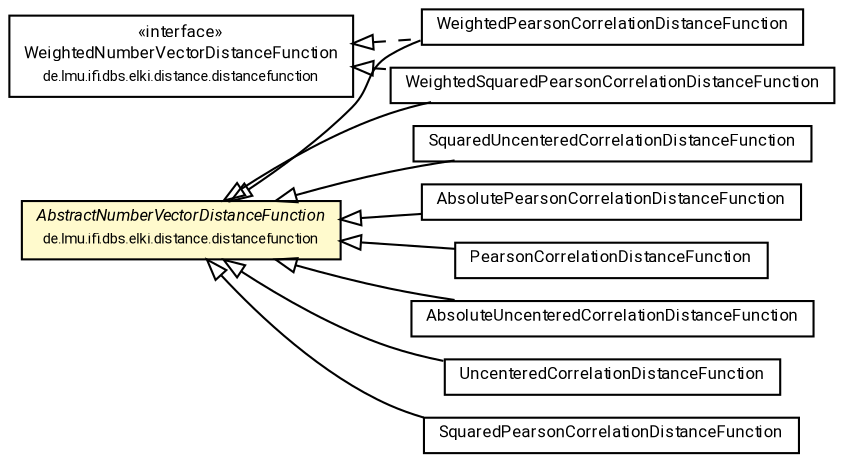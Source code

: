 #!/usr/local/bin/dot
#
# Class diagram 
# Generated by UMLGraph version R5_7_2-60-g0e99a6 (http://www.spinellis.gr/umlgraph/)
#

digraph G {
	graph [fontnames="svg"]
	edge [fontname="Roboto",fontsize=7,labelfontname="Roboto",labelfontsize=7,color="black"];
	node [fontname="Roboto",fontcolor="black",fontsize=8,shape=plaintext,margin=0,width=0,height=0];
	nodesep=0.15;
	ranksep=0.25;
	rankdir=LR;
	// de.lmu.ifi.dbs.elki.distance.distancefunction.correlation.SquaredUncenteredCorrelationDistanceFunction
	c420215 [label=<<table title="de.lmu.ifi.dbs.elki.distance.distancefunction.correlation.SquaredUncenteredCorrelationDistanceFunction" border="0" cellborder="1" cellspacing="0" cellpadding="2" href="SquaredUncenteredCorrelationDistanceFunction.html" target="_parent">
		<tr><td><table border="0" cellspacing="0" cellpadding="1">
		<tr><td align="center" balign="center"> <font face="Roboto">SquaredUncenteredCorrelationDistanceFunction</font> </td></tr>
		</table></td></tr>
		</table>>, URL="SquaredUncenteredCorrelationDistanceFunction.html"];
	// de.lmu.ifi.dbs.elki.distance.distancefunction.correlation.AbsolutePearsonCorrelationDistanceFunction
	c420217 [label=<<table title="de.lmu.ifi.dbs.elki.distance.distancefunction.correlation.AbsolutePearsonCorrelationDistanceFunction" border="0" cellborder="1" cellspacing="0" cellpadding="2" href="AbsolutePearsonCorrelationDistanceFunction.html" target="_parent">
		<tr><td><table border="0" cellspacing="0" cellpadding="1">
		<tr><td align="center" balign="center"> <font face="Roboto">AbsolutePearsonCorrelationDistanceFunction</font> </td></tr>
		</table></td></tr>
		</table>>, URL="AbsolutePearsonCorrelationDistanceFunction.html"];
	// de.lmu.ifi.dbs.elki.distance.distancefunction.correlation.WeightedPearsonCorrelationDistanceFunction
	c420219 [label=<<table title="de.lmu.ifi.dbs.elki.distance.distancefunction.correlation.WeightedPearsonCorrelationDistanceFunction" border="0" cellborder="1" cellspacing="0" cellpadding="2" href="WeightedPearsonCorrelationDistanceFunction.html" target="_parent">
		<tr><td><table border="0" cellspacing="0" cellpadding="1">
		<tr><td align="center" balign="center"> <font face="Roboto">WeightedPearsonCorrelationDistanceFunction</font> </td></tr>
		</table></td></tr>
		</table>>, URL="WeightedPearsonCorrelationDistanceFunction.html"];
	// de.lmu.ifi.dbs.elki.distance.distancefunction.correlation.PearsonCorrelationDistanceFunction
	c420221 [label=<<table title="de.lmu.ifi.dbs.elki.distance.distancefunction.correlation.PearsonCorrelationDistanceFunction" border="0" cellborder="1" cellspacing="0" cellpadding="2" href="PearsonCorrelationDistanceFunction.html" target="_parent">
		<tr><td><table border="0" cellspacing="0" cellpadding="1">
		<tr><td align="center" balign="center"> <font face="Roboto">PearsonCorrelationDistanceFunction</font> </td></tr>
		</table></td></tr>
		</table>>, URL="PearsonCorrelationDistanceFunction.html"];
	// de.lmu.ifi.dbs.elki.distance.distancefunction.correlation.AbsoluteUncenteredCorrelationDistanceFunction
	c420223 [label=<<table title="de.lmu.ifi.dbs.elki.distance.distancefunction.correlation.AbsoluteUncenteredCorrelationDistanceFunction" border="0" cellborder="1" cellspacing="0" cellpadding="2" href="AbsoluteUncenteredCorrelationDistanceFunction.html" target="_parent">
		<tr><td><table border="0" cellspacing="0" cellpadding="1">
		<tr><td align="center" balign="center"> <font face="Roboto">AbsoluteUncenteredCorrelationDistanceFunction</font> </td></tr>
		</table></td></tr>
		</table>>, URL="AbsoluteUncenteredCorrelationDistanceFunction.html"];
	// de.lmu.ifi.dbs.elki.distance.distancefunction.correlation.WeightedSquaredPearsonCorrelationDistanceFunction
	c420225 [label=<<table title="de.lmu.ifi.dbs.elki.distance.distancefunction.correlation.WeightedSquaredPearsonCorrelationDistanceFunction" border="0" cellborder="1" cellspacing="0" cellpadding="2" href="WeightedSquaredPearsonCorrelationDistanceFunction.html" target="_parent">
		<tr><td><table border="0" cellspacing="0" cellpadding="1">
		<tr><td align="center" balign="center"> <font face="Roboto">WeightedSquaredPearsonCorrelationDistanceFunction</font> </td></tr>
		</table></td></tr>
		</table>>, URL="WeightedSquaredPearsonCorrelationDistanceFunction.html"];
	// de.lmu.ifi.dbs.elki.distance.distancefunction.correlation.UncenteredCorrelationDistanceFunction
	c420227 [label=<<table title="de.lmu.ifi.dbs.elki.distance.distancefunction.correlation.UncenteredCorrelationDistanceFunction" border="0" cellborder="1" cellspacing="0" cellpadding="2" href="UncenteredCorrelationDistanceFunction.html" target="_parent">
		<tr><td><table border="0" cellspacing="0" cellpadding="1">
		<tr><td align="center" balign="center"> <font face="Roboto">UncenteredCorrelationDistanceFunction</font> </td></tr>
		</table></td></tr>
		</table>>, URL="UncenteredCorrelationDistanceFunction.html"];
	// de.lmu.ifi.dbs.elki.distance.distancefunction.correlation.SquaredPearsonCorrelationDistanceFunction
	c420229 [label=<<table title="de.lmu.ifi.dbs.elki.distance.distancefunction.correlation.SquaredPearsonCorrelationDistanceFunction" border="0" cellborder="1" cellspacing="0" cellpadding="2" href="SquaredPearsonCorrelationDistanceFunction.html" target="_parent">
		<tr><td><table border="0" cellspacing="0" cellpadding="1">
		<tr><td align="center" balign="center"> <font face="Roboto">SquaredPearsonCorrelationDistanceFunction</font> </td></tr>
		</table></td></tr>
		</table>>, URL="SquaredPearsonCorrelationDistanceFunction.html"];
	// de.lmu.ifi.dbs.elki.distance.distancefunction.WeightedNumberVectorDistanceFunction<V>
	c420233 [label=<<table title="de.lmu.ifi.dbs.elki.distance.distancefunction.WeightedNumberVectorDistanceFunction" border="0" cellborder="1" cellspacing="0" cellpadding="2" href="../WeightedNumberVectorDistanceFunction.html" target="_parent">
		<tr><td><table border="0" cellspacing="0" cellpadding="1">
		<tr><td align="center" balign="center"> &#171;interface&#187; </td></tr>
		<tr><td align="center" balign="center"> <font face="Roboto">WeightedNumberVectorDistanceFunction</font> </td></tr>
		<tr><td align="center" balign="center"> <font face="Roboto" point-size="7.0">de.lmu.ifi.dbs.elki.distance.distancefunction</font> </td></tr>
		</table></td></tr>
		</table>>, URL="../WeightedNumberVectorDistanceFunction.html"];
	// de.lmu.ifi.dbs.elki.distance.distancefunction.AbstractNumberVectorDistanceFunction
	c420309 [label=<<table title="de.lmu.ifi.dbs.elki.distance.distancefunction.AbstractNumberVectorDistanceFunction" border="0" cellborder="1" cellspacing="0" cellpadding="2" bgcolor="LemonChiffon" href="../AbstractNumberVectorDistanceFunction.html" target="_parent">
		<tr><td><table border="0" cellspacing="0" cellpadding="1">
		<tr><td align="center" balign="center"> <font face="Roboto"><i>AbstractNumberVectorDistanceFunction</i></font> </td></tr>
		<tr><td align="center" balign="center"> <font face="Roboto" point-size="7.0">de.lmu.ifi.dbs.elki.distance.distancefunction</font> </td></tr>
		</table></td></tr>
		</table>>, URL="../AbstractNumberVectorDistanceFunction.html"];
	// de.lmu.ifi.dbs.elki.distance.distancefunction.correlation.SquaredUncenteredCorrelationDistanceFunction extends de.lmu.ifi.dbs.elki.distance.distancefunction.AbstractNumberVectorDistanceFunction
	c420309 -> c420215 [arrowtail=empty,dir=back,weight=10];
	// de.lmu.ifi.dbs.elki.distance.distancefunction.correlation.AbsolutePearsonCorrelationDistanceFunction extends de.lmu.ifi.dbs.elki.distance.distancefunction.AbstractNumberVectorDistanceFunction
	c420309 -> c420217 [arrowtail=empty,dir=back,weight=10];
	// de.lmu.ifi.dbs.elki.distance.distancefunction.correlation.WeightedPearsonCorrelationDistanceFunction extends de.lmu.ifi.dbs.elki.distance.distancefunction.AbstractNumberVectorDistanceFunction
	c420309 -> c420219 [arrowtail=empty,dir=back,weight=10];
	// de.lmu.ifi.dbs.elki.distance.distancefunction.correlation.WeightedPearsonCorrelationDistanceFunction implements de.lmu.ifi.dbs.elki.distance.distancefunction.WeightedNumberVectorDistanceFunction<V>
	c420233 -> c420219 [arrowtail=empty,style=dashed,dir=back,weight=9];
	// de.lmu.ifi.dbs.elki.distance.distancefunction.correlation.PearsonCorrelationDistanceFunction extends de.lmu.ifi.dbs.elki.distance.distancefunction.AbstractNumberVectorDistanceFunction
	c420309 -> c420221 [arrowtail=empty,dir=back,weight=10];
	// de.lmu.ifi.dbs.elki.distance.distancefunction.correlation.AbsoluteUncenteredCorrelationDistanceFunction extends de.lmu.ifi.dbs.elki.distance.distancefunction.AbstractNumberVectorDistanceFunction
	c420309 -> c420223 [arrowtail=empty,dir=back,weight=10];
	// de.lmu.ifi.dbs.elki.distance.distancefunction.correlation.WeightedSquaredPearsonCorrelationDistanceFunction extends de.lmu.ifi.dbs.elki.distance.distancefunction.AbstractNumberVectorDistanceFunction
	c420309 -> c420225 [arrowtail=empty,dir=back,weight=10];
	// de.lmu.ifi.dbs.elki.distance.distancefunction.correlation.WeightedSquaredPearsonCorrelationDistanceFunction implements de.lmu.ifi.dbs.elki.distance.distancefunction.WeightedNumberVectorDistanceFunction<V>
	c420233 -> c420225 [arrowtail=empty,style=dashed,dir=back,weight=9];
	// de.lmu.ifi.dbs.elki.distance.distancefunction.correlation.UncenteredCorrelationDistanceFunction extends de.lmu.ifi.dbs.elki.distance.distancefunction.AbstractNumberVectorDistanceFunction
	c420309 -> c420227 [arrowtail=empty,dir=back,weight=10];
	// de.lmu.ifi.dbs.elki.distance.distancefunction.correlation.SquaredPearsonCorrelationDistanceFunction extends de.lmu.ifi.dbs.elki.distance.distancefunction.AbstractNumberVectorDistanceFunction
	c420309 -> c420229 [arrowtail=empty,dir=back,weight=10];
}

